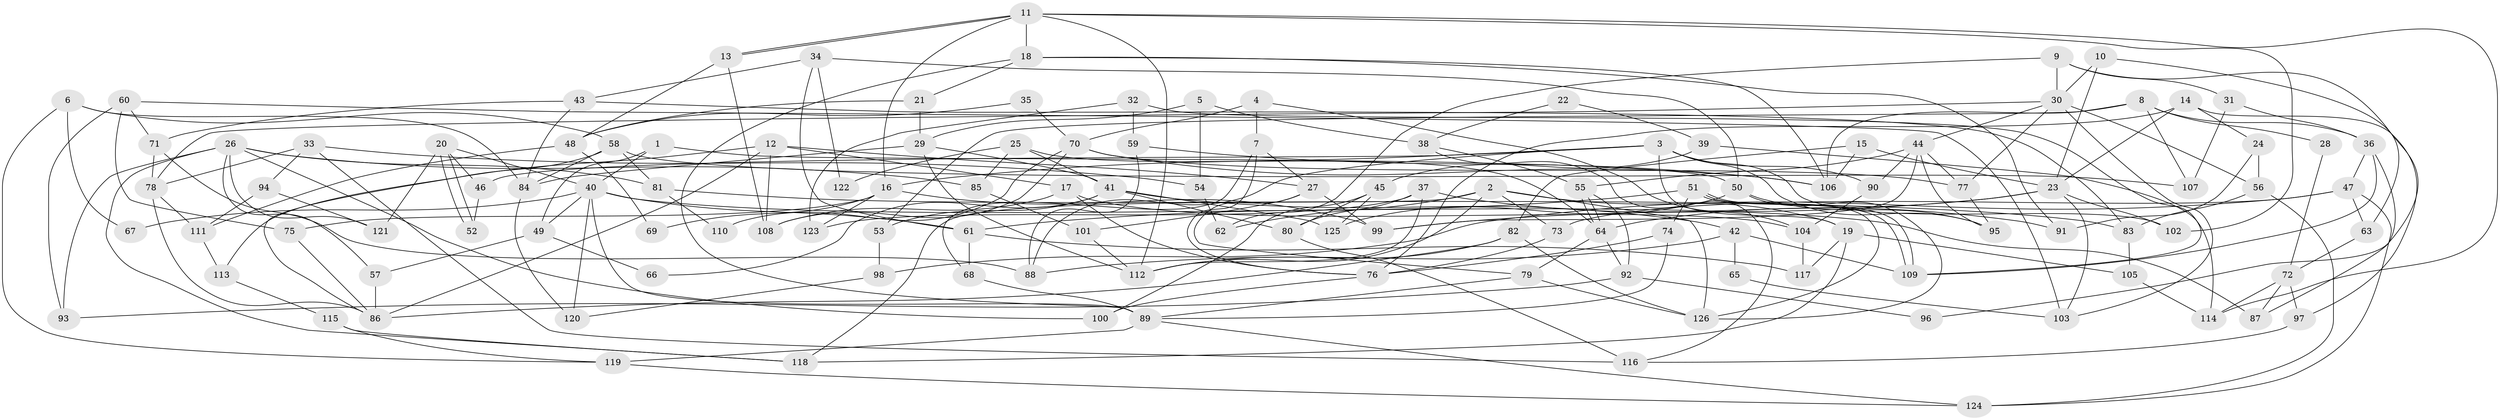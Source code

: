 // coarse degree distribution, {6: 0.15730337078651685, 9: 0.02247191011235955, 3: 0.23595505617977527, 5: 0.15730337078651685, 4: 0.2247191011235955, 2: 0.07865168539325842, 7: 0.0898876404494382, 1: 0.011235955056179775, 8: 0.02247191011235955}
// Generated by graph-tools (version 1.1) at 2025/37/03/04/25 23:37:05]
// undirected, 126 vertices, 252 edges
graph export_dot {
  node [color=gray90,style=filled];
  1;
  2;
  3;
  4;
  5;
  6;
  7;
  8;
  9;
  10;
  11;
  12;
  13;
  14;
  15;
  16;
  17;
  18;
  19;
  20;
  21;
  22;
  23;
  24;
  25;
  26;
  27;
  28;
  29;
  30;
  31;
  32;
  33;
  34;
  35;
  36;
  37;
  38;
  39;
  40;
  41;
  42;
  43;
  44;
  45;
  46;
  47;
  48;
  49;
  50;
  51;
  52;
  53;
  54;
  55;
  56;
  57;
  58;
  59;
  60;
  61;
  62;
  63;
  64;
  65;
  66;
  67;
  68;
  69;
  70;
  71;
  72;
  73;
  74;
  75;
  76;
  77;
  78;
  79;
  80;
  81;
  82;
  83;
  84;
  85;
  86;
  87;
  88;
  89;
  90;
  91;
  92;
  93;
  94;
  95;
  96;
  97;
  98;
  99;
  100;
  101;
  102;
  103;
  104;
  105;
  106;
  107;
  108;
  109;
  110;
  111;
  112;
  113;
  114;
  115;
  116;
  117;
  118;
  119;
  120;
  121;
  122;
  123;
  124;
  125;
  126;
  1 -- 49;
  1 -- 50;
  1 -- 40;
  2 -- 126;
  2 -- 19;
  2 -- 62;
  2 -- 73;
  2 -- 112;
  2 -- 118;
  3 -- 102;
  3 -- 88;
  3 -- 16;
  3 -- 19;
  3 -- 46;
  3 -- 90;
  3 -- 95;
  4 -- 104;
  4 -- 70;
  4 -- 7;
  5 -- 29;
  5 -- 38;
  5 -- 54;
  6 -- 119;
  6 -- 58;
  6 -- 67;
  6 -- 84;
  7 -- 27;
  7 -- 68;
  7 -- 76;
  8 -- 106;
  8 -- 53;
  8 -- 28;
  8 -- 36;
  8 -- 107;
  9 -- 31;
  9 -- 62;
  9 -- 30;
  9 -- 96;
  10 -- 30;
  10 -- 23;
  10 -- 63;
  11 -- 13;
  11 -- 13;
  11 -- 16;
  11 -- 18;
  11 -- 102;
  11 -- 112;
  11 -- 114;
  12 -- 86;
  12 -- 17;
  12 -- 27;
  12 -- 108;
  12 -- 113;
  13 -- 108;
  13 -- 48;
  14 -- 23;
  14 -- 76;
  14 -- 24;
  14 -- 97;
  15 -- 23;
  15 -- 82;
  15 -- 106;
  16 -- 123;
  16 -- 69;
  16 -- 75;
  16 -- 99;
  17 -- 108;
  17 -- 76;
  17 -- 104;
  18 -- 91;
  18 -- 21;
  18 -- 89;
  18 -- 106;
  19 -- 117;
  19 -- 105;
  19 -- 118;
  20 -- 52;
  20 -- 52;
  20 -- 40;
  20 -- 46;
  20 -- 121;
  21 -- 29;
  21 -- 48;
  22 -- 38;
  22 -- 39;
  23 -- 99;
  23 -- 64;
  23 -- 102;
  23 -- 103;
  24 -- 56;
  24 -- 91;
  25 -- 64;
  25 -- 85;
  25 -- 41;
  25 -- 122;
  26 -- 118;
  26 -- 121;
  26 -- 57;
  26 -- 81;
  26 -- 85;
  26 -- 93;
  26 -- 100;
  27 -- 99;
  27 -- 79;
  27 -- 101;
  28 -- 72;
  29 -- 112;
  29 -- 84;
  29 -- 41;
  30 -- 56;
  30 -- 44;
  30 -- 77;
  30 -- 78;
  30 -- 103;
  31 -- 107;
  31 -- 36;
  32 -- 109;
  32 -- 59;
  32 -- 123;
  33 -- 78;
  33 -- 116;
  33 -- 54;
  33 -- 94;
  34 -- 50;
  34 -- 43;
  34 -- 61;
  34 -- 122;
  35 -- 48;
  35 -- 70;
  36 -- 47;
  36 -- 87;
  36 -- 109;
  37 -- 80;
  37 -- 112;
  37 -- 91;
  37 -- 123;
  38 -- 116;
  38 -- 55;
  39 -- 114;
  39 -- 45;
  40 -- 61;
  40 -- 49;
  40 -- 67;
  40 -- 87;
  40 -- 89;
  40 -- 120;
  41 -- 42;
  41 -- 53;
  41 -- 66;
  41 -- 80;
  41 -- 125;
  42 -- 109;
  42 -- 65;
  42 -- 88;
  43 -- 83;
  43 -- 71;
  43 -- 84;
  44 -- 77;
  44 -- 55;
  44 -- 90;
  44 -- 95;
  44 -- 99;
  45 -- 125;
  45 -- 100;
  45 -- 80;
  46 -- 52;
  47 -- 124;
  47 -- 73;
  47 -- 63;
  47 -- 98;
  48 -- 69;
  48 -- 111;
  49 -- 57;
  49 -- 66;
  50 -- 95;
  50 -- 126;
  50 -- 125;
  51 -- 109;
  51 -- 109;
  51 -- 61;
  51 -- 74;
  51 -- 126;
  53 -- 98;
  54 -- 62;
  55 -- 64;
  55 -- 64;
  55 -- 92;
  56 -- 83;
  56 -- 124;
  57 -- 86;
  58 -- 84;
  58 -- 86;
  58 -- 81;
  58 -- 107;
  59 -- 106;
  59 -- 88;
  60 -- 93;
  60 -- 103;
  60 -- 71;
  60 -- 75;
  61 -- 68;
  61 -- 117;
  63 -- 72;
  64 -- 79;
  64 -- 92;
  65 -- 103;
  68 -- 89;
  70 -- 106;
  70 -- 77;
  70 -- 108;
  70 -- 110;
  71 -- 78;
  71 -- 88;
  72 -- 87;
  72 -- 97;
  72 -- 114;
  73 -- 76;
  74 -- 89;
  74 -- 76;
  75 -- 86;
  76 -- 100;
  77 -- 95;
  78 -- 86;
  78 -- 111;
  79 -- 89;
  79 -- 126;
  80 -- 116;
  81 -- 83;
  81 -- 110;
  82 -- 112;
  82 -- 126;
  82 -- 86;
  83 -- 105;
  84 -- 120;
  85 -- 101;
  89 -- 119;
  89 -- 124;
  90 -- 104;
  92 -- 93;
  92 -- 96;
  94 -- 111;
  94 -- 121;
  97 -- 116;
  98 -- 120;
  101 -- 112;
  104 -- 117;
  105 -- 114;
  111 -- 113;
  113 -- 115;
  115 -- 118;
  115 -- 119;
  119 -- 124;
}

